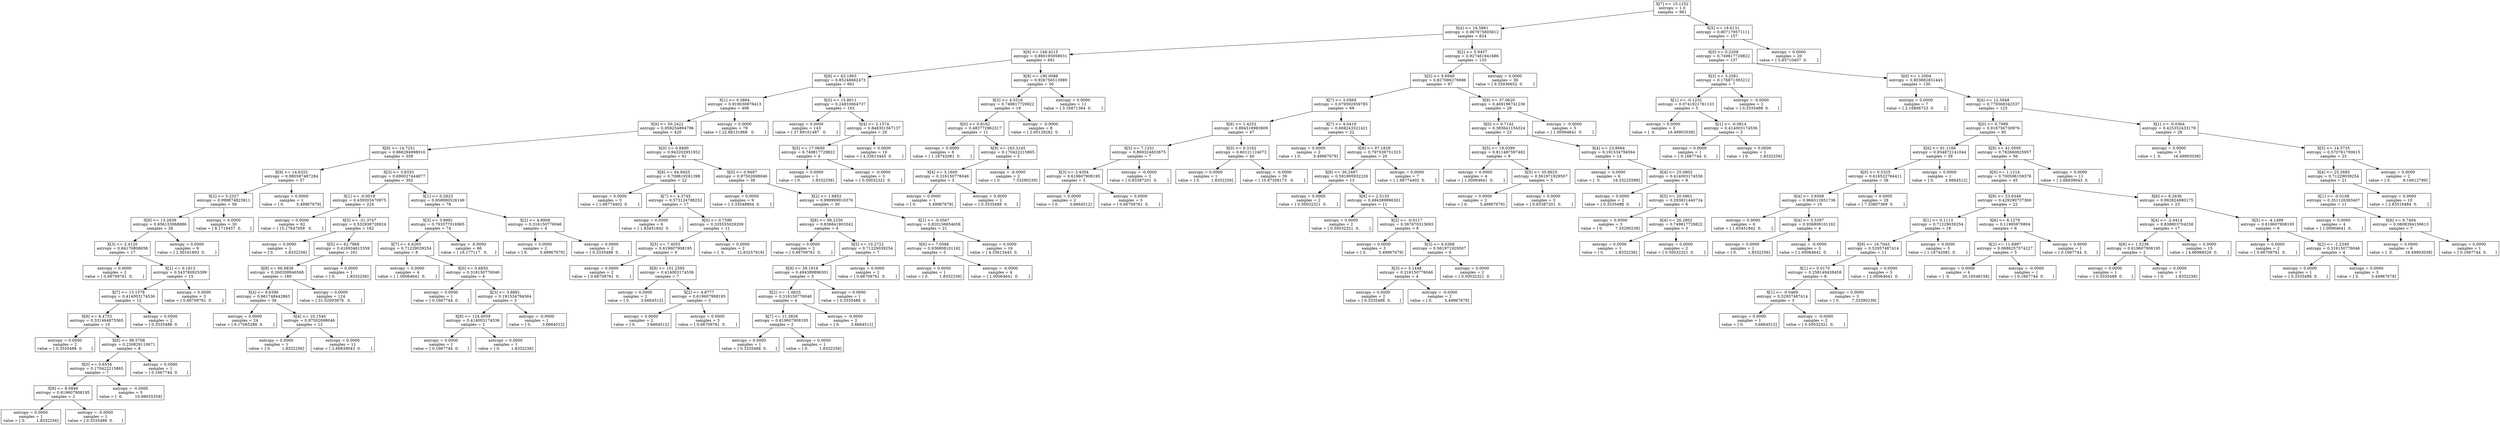 digraph Tree {
0 [label="X[7] <= 15.1252\nentropy = 1.0\nsamples = 981", shape="box"] ;
1 [label="X[4] <= 16.5881\nentropy = 0.967975805612\nsamples = 824", shape="box"] ;
0 -> 1 ;
2 [label="X[9] <= 148.4215\nentropy = 0.890195959031\nsamples = 691", shape="box"] ;
1 -> 2 ;
3 [label="X[9] <= 63.1965\nentropy = 0.85248662473\nsamples = 661", shape="box"] ;
2 -> 3 ;
4 [label="X[1] <= 0.3864\nentropy = 0.919030876413\nsamples = 498", shape="box"] ;
3 -> 4 ;
5 [label="X[9] <= 50.2422\nentropy = 0.958254894796\nsamples = 420", shape="box"] ;
4 -> 5 ;
6 [label="X[9] <= 14.7231\nentropy = 0.866294998916\nsamples = 359", shape="box"] ;
5 -> 6 ;
7 [label="X[9] <= 14.6325\nentropy = 0.980587487284\nsamples = 57", shape="box"] ;
6 -> 7 ;
8 [label="X[2] <= 5.2327\nentropy = 0.999874823611\nsamples = 56", shape="box"] ;
7 -> 8 ;
9 [label="X[9] <= 13.2839\nentropy = 0.856153068886\nsamples = 26", shape="box"] ;
8 -> 9 ;
10 [label="X[3] <= 2.4120\nentropy = 0.64176808658\nsamples = 17", shape="box"] ;
9 -> 10 ;
11 [label="entropy = 0.0000\nsamples = 2\nvalue = [ 0.66709761  0.        ]", shape="box"] ;
10 -> 11 ;
12 [label="X[1] <= 0.1813\nentropy = 0.543780925399\nsamples = 15", shape="box"] ;
10 -> 12 ;
13 [label="X[7] <= 13.1378\nentropy = 0.414003174536\nsamples = 12", shape="box"] ;
12 -> 13 ;
14 [label="X[9] <= 6.4753\nentropy = 0.331464875565\nsamples = 10", shape="box"] ;
13 -> 14 ;
15 [label="entropy = 0.0000\nsamples = 2\nvalue = [ 0.3335488  0.       ]", shape="box"] ;
14 -> 15 ;
16 [label="X[6] <= 98.5708\nentropy = 0.230829110671\nsamples = 8", shape="box"] ;
14 -> 16 ;
17 [label="X[0] <= 0.6554\nentropy = 0.170422215865\nsamples = 7", shape="box"] ;
16 -> 17 ;
18 [label="X[9] <= 8.0849\nentropy = 0.619607908195\nsamples = 2", shape="box"] ;
17 -> 18 ;
19 [label="entropy = 0.0000\nsamples = 1\nvalue = [ 0.         1.8332256]", shape="box"] ;
18 -> 19 ;
20 [label="entropy = -0.0000\nsamples = 1\nvalue = [ 0.3335488  0.       ]", shape="box"] ;
18 -> 20 ;
21 [label="entropy = -0.0000\nsamples = 5\nvalue = [  0.          10.99935359]", shape="box"] ;
17 -> 21 ;
22 [label="entropy = 0.0000\nsamples = 1\nvalue = [ 0.1667744  0.       ]", shape="box"] ;
16 -> 22 ;
23 [label="entropy = 0.0000\nsamples = 2\nvalue = [ 0.3335488  0.       ]", shape="box"] ;
13 -> 23 ;
24 [label="entropy = 0.0000\nsamples = 3\nvalue = [ 0.66709761  0.        ]", shape="box"] ;
12 -> 24 ;
25 [label="entropy = 0.0000\nsamples = 9\nvalue = [ 2.50161603  0.        ]", shape="box"] ;
9 -> 25 ;
26 [label="entropy = 0.0000\nsamples = 30\nvalue = [ 8.1719457  0.       ]", shape="box"] ;
8 -> 26 ;
27 [label="entropy = 0.0000\nsamples = 1\nvalue = [ 0.          5.49967679]", shape="box"] ;
7 -> 27 ;
28 [label="X[3] <= 3.8333\nentropy = 0.690027444877\nsamples = 302", shape="box"] ;
6 -> 28 ;
29 [label="X[1] <= -0.0019\nentropy = 0.439303470975\nsamples = 224", shape="box"] ;
28 -> 29 ;
30 [label="entropy = 0.0000\nsamples = 62\nvalue = [ 15.17647059   0.        ]", shape="box"] ;
29 -> 30 ;
31 [label="X[5] <= -31.3747\nentropy = 0.532938728924\nsamples = 162", shape="box"] ;
29 -> 31 ;
32 [label="entropy = 0.0000\nsamples = 1\nvalue = [ 0.         1.8332256]", shape="box"] ;
31 -> 32 ;
33 [label="X[5] <= 62.7869\nentropy = 0.416934613359\nsamples = 161", shape="box"] ;
31 -> 33 ;
34 [label="X[8] <= 66.6836\nentropy = 0.260208946568\nsamples = 160", shape="box"] ;
33 -> 34 ;
35 [label="X[4] <= 9.6396\nentropy = 0.661748442863\nsamples = 36", shape="box"] ;
34 -> 35 ;
36 [label="entropy = 0.0000\nsamples = 24\nvalue = [ 6.17065288  0.        ]", shape="box"] ;
35 -> 36 ;
37 [label="X[4] <= 10.1540\nentropy = 0.97502698046\nsamples = 12", shape="box"] ;
35 -> 37 ;
38 [label="entropy = 0.0000\nsamples = 1\nvalue = [ 0.         1.8332256]", shape="box"] ;
37 -> 38 ;
39 [label="entropy = 0.0000\nsamples = 11\nvalue = [ 2.66839043  0.        ]", shape="box"] ;
37 -> 39 ;
40 [label="entropy = 0.0000\nsamples = 124\nvalue = [ 31.02003878   0.        ]", shape="box"] ;
34 -> 40 ;
41 [label="entropy = 0.0000\nsamples = 1\nvalue = [ 0.         1.8332256]", shape="box"] ;
33 -> 41 ;
42 [label="X[1] <= 0.2823\nentropy = 0.958980526149\nsamples = 78", shape="box"] ;
28 -> 42 ;
43 [label="X[3] <= 3.8991\nentropy = 0.793377016965\nsamples = 74", shape="box"] ;
42 -> 43 ;
44 [label="X[7] <= 6.6265\nentropy = 0.71229039254\nsamples = 8", shape="box"] ;
43 -> 44 ;
45 [label="entropy = 0.0000\nsamples = 4\nvalue = [ 1.00064641  0.        ]", shape="box"] ;
44 -> 45 ;
46 [label="X[0] <= 0.6850\nentropy = 0.316150776046\nsamples = 4", shape="box"] ;
44 -> 46 ;
47 [label="entropy = 0.0000\nsamples = 1\nvalue = [ 0.1667744  0.       ]", shape="box"] ;
46 -> 47 ;
48 [label="X[3] <= 3.8891\nentropy = 0.191534794564\nsamples = 3", shape="box"] ;
46 -> 48 ;
49 [label="X[8] <= 124.0059\nentropy = 0.414003174536\nsamples = 2", shape="box"] ;
48 -> 49 ;
50 [label="entropy = 0.0000\nsamples = 1\nvalue = [ 0.1667744  0.       ]", shape="box"] ;
49 -> 50 ;
51 [label="entropy = 0.0000\nsamples = 1\nvalue = [ 0.         1.8332256]", shape="box"] ;
49 -> 51 ;
52 [label="entropy = -0.0000\nsamples = 1\nvalue = [ 0.         3.6664512]", shape="box"] ;
48 -> 52 ;
53 [label="entropy = -0.0000\nsamples = 66\nvalue = [ 16.177117   0.      ]", shape="box"] ;
43 -> 53 ;
54 [label="X[2] <= 4.8908\nentropy = 0.316150776046\nsamples = 4", shape="box"] ;
42 -> 54 ;
55 [label="entropy = 0.0000\nsamples = 2\nvalue = [ 0.          5.49967679]", shape="box"] ;
54 -> 55 ;
56 [label="entropy = 0.0000\nsamples = 2\nvalue = [ 0.3335488  0.       ]", shape="box"] ;
54 -> 56 ;
57 [label="X[0] <= 0.8490\nentropy = 0.943202951952\nsamples = 61", shape="box"] ;
5 -> 57 ;
58 [label="X[8] <= 84.9455\nentropy = 0.708619261398\nsamples = 22", shape="box"] ;
57 -> 58 ;
59 [label="entropy = 0.0000\nsamples = 5\nvalue = [ 1.66774402  0.        ]", shape="box"] ;
58 -> 59 ;
60 [label="X[7] <= 4.3745\nentropy = 0.573124788252\nsamples = 17", shape="box"] ;
58 -> 60 ;
61 [label="entropy = 0.0000\nsamples = 6\nvalue = [ 1.83451842  0.        ]", shape="box"] ;
60 -> 61 ;
62 [label="X[0] <= 0.7590\nentropy = 0.335555029209\nsamples = 11", shape="box"] ;
60 -> 62 ;
63 [label="X[5] <= 7.4055\nentropy = 0.619607908195\nsamples = 9", shape="box"] ;
62 -> 63 ;
64 [label="entropy = 0.0000\nsamples = 2\nvalue = [ 0.66709761  0.        ]", shape="box"] ;
63 -> 64 ;
65 [label="X[8] <= 101.2595\nentropy = 0.414003174536\nsamples = 7", shape="box"] ;
63 -> 65 ;
66 [label="entropy = 0.0000\nsamples = 2\nvalue = [ 0.         3.6664512]", shape="box"] ;
65 -> 66 ;
67 [label="X[2] <= 4.8777\nentropy = 0.619607908195\nsamples = 5", shape="box"] ;
65 -> 67 ;
68 [label="entropy = 0.0000\nsamples = 2\nvalue = [ 0.         3.6664512]", shape="box"] ;
67 -> 68 ;
69 [label="entropy = 0.0000\nsamples = 3\nvalue = [ 0.66709761  0.        ]", shape="box"] ;
67 -> 69 ;
70 [label="entropy = 0.0000\nsamples = 2\nvalue = [  0.          12.83257919]", shape="box"] ;
62 -> 70 ;
71 [label="X[0] <= 0.9497\nentropy = 0.97502698046\nsamples = 39", shape="box"] ;
57 -> 71 ;
72 [label="entropy = 0.0000\nsamples = 9\nvalue = [ 3.33548804  0.        ]", shape="box"] ;
71 -> 72 ;
73 [label="X[2] <= 1.6852\nentropy = 0.999999910376\nsamples = 30", shape="box"] ;
71 -> 73 ;
74 [label="X[8] <= 98.2250\nentropy = 0.836841903342\nsamples = 9", shape="box"] ;
73 -> 74 ;
75 [label="entropy = 0.0000\nsamples = 2\nvalue = [ 0.66709761  0.        ]", shape="box"] ;
74 -> 75 ;
76 [label="X[5] <= 10.2722\nentropy = 0.71229039254\nsamples = 7", shape="box"] ;
74 -> 76 ;
77 [label="X[9] <= 59.1916\nentropy = 0.494389896301\nsamples = 5", shape="box"] ;
76 -> 77 ;
78 [label="X[2] <= -1.0625\nentropy = 0.316150776046\nsamples = 4", shape="box"] ;
77 -> 78 ;
79 [label="X[7] <= 11.3826\nentropy = 0.619607908195\nsamples = 2", shape="box"] ;
78 -> 79 ;
80 [label="entropy = 0.0000\nsamples = 1\nvalue = [ 0.3335488  0.       ]", shape="box"] ;
79 -> 80 ;
81 [label="entropy = 0.0000\nsamples = 1\nvalue = [ 0.         1.8332256]", shape="box"] ;
79 -> 81 ;
82 [label="entropy = -0.0000\nsamples = 2\nvalue = [ 0.         3.6664512]", shape="box"] ;
78 -> 82 ;
83 [label="entropy = 0.0000\nsamples = 1\nvalue = [ 0.3335488  0.       ]", shape="box"] ;
77 -> 83 ;
84 [label="entropy = 0.0000\nsamples = 2\nvalue = [ 0.66709761  0.        ]", shape="box"] ;
76 -> 84 ;
85 [label="X[1] <= -0.0567\nentropy = 0.820156854658\nsamples = 21", shape="box"] ;
73 -> 85 ;
86 [label="X[6] <= 7.0588\nentropy = 0.936808101162\nsamples = 5", shape="box"] ;
85 -> 86 ;
87 [label="entropy = 0.0000\nsamples = 1\nvalue = [ 0.         1.8332256]", shape="box"] ;
86 -> 87 ;
88 [label="entropy = -0.0000\nsamples = 4\nvalue = [ 1.00064641  0.        ]", shape="box"] ;
86 -> 88 ;
89 [label="entropy = 0.0000\nsamples = 16\nvalue = [ 4.33613445  0.        ]", shape="box"] ;
85 -> 89 ;
90 [label="entropy = 0.0000\nsamples = 78\nvalue = [ 22.68131868   0.        ]", shape="box"] ;
4 -> 90 ;
91 [label="X[5] <= 15.8011\nentropy = 0.24833664737\nsamples = 163", shape="box"] ;
3 -> 91 ;
92 [label="entropy = 0.0000\nsamples = 143\nvalue = [ 37.69101487   0.        ]", shape="box"] ;
91 -> 92 ;
93 [label="X[4] <= 2.1574\nentropy = 0.848351567137\nsamples = 20", shape="box"] ;
91 -> 93 ;
94 [label="X[5] <= 17.0600\nentropy = 0.749817729822\nsamples = 4", shape="box"] ;
93 -> 94 ;
95 [label="entropy = 0.0000\nsamples = 1\nvalue = [ 0.         1.8332256]", shape="box"] ;
94 -> 95 ;
96 [label="entropy = -0.0000\nsamples = 3\nvalue = [ 0.50032321  0.        ]", shape="box"] ;
94 -> 96 ;
97 [label="entropy = 0.0000\nsamples = 16\nvalue = [ 4.33613445  0.        ]", shape="box"] ;
93 -> 97 ;
98 [label="X[9] <= 190.0088\nentropy = 0.926756513989\nsamples = 30", shape="box"] ;
2 -> 98 ;
99 [label="X[3] <= 4.5316\nentropy = 0.749817729822\nsamples = 19", shape="box"] ;
98 -> 99 ;
100 [label="X[0] <= 0.8162\nentropy = 0.483772962317\nsamples = 11", shape="box"] ;
99 -> 100 ;
101 [label="entropy = 0.0000\nsamples = 6\nvalue = [ 1.16742081  0.        ]", shape="box"] ;
100 -> 101 ;
102 [label="X[9] <= 163.3145\nentropy = 0.170422215865\nsamples = 5", shape="box"] ;
100 -> 102 ;
103 [label="X[4] <= 3.1600\nentropy = 0.316150776046\nsamples = 3", shape="box"] ;
102 -> 103 ;
104 [label="entropy = 0.0000\nsamples = 1\nvalue = [ 0.          5.49967679]", shape="box"] ;
103 -> 104 ;
105 [label="entropy = 0.0000\nsamples = 2\nvalue = [ 0.3335488  0.       ]", shape="box"] ;
103 -> 105 ;
106 [label="entropy = -0.0000\nsamples = 2\nvalue = [ 0.          7.33290239]", shape="box"] ;
102 -> 106 ;
107 [label="entropy = -0.0000\nsamples = 8\nvalue = [ 2.00129282  0.        ]", shape="box"] ;
99 -> 107 ;
108 [label="entropy = 0.0000\nsamples = 11\nvalue = [ 3.16871364  0.        ]", shape="box"] ;
98 -> 108 ;
109 [label="X[2] <= 5.9457\nentropy = 0.927461941686\nsamples = 133", shape="box"] ;
1 -> 109 ;
110 [label="X[5] <= 9.6949\nentropy = 0.827086276986\nsamples = 97", shape="box"] ;
109 -> 110 ;
111 [label="X[7] <= 3.0569\nentropy = 0.979592959785\nsamples = 69", shape="box"] ;
110 -> 111 ;
112 [label="X[6] <= 1.4252\nentropy = 0.894518983909\nsamples = 47", shape="box"] ;
111 -> 112 ;
113 [label="X[5] <= 7.1251\nentropy = 0.869324833675\nsamples = 7", shape="box"] ;
112 -> 113 ;
114 [label="X[3] <= 3.4304\nentropy = 0.619607908195\nsamples = 5", shape="box"] ;
113 -> 114 ;
115 [label="entropy = 0.0000\nsamples = 2\nvalue = [ 0.         3.6664512]", shape="box"] ;
114 -> 115 ;
116 [label="entropy = 0.0000\nsamples = 3\nvalue = [ 0.66709761  0.        ]", shape="box"] ;
114 -> 116 ;
117 [label="entropy = -0.0000\nsamples = 2\nvalue = [ 0.83387201  0.        ]", shape="box"] ;
113 -> 117 ;
118 [label="X[0] <= 0.3162\nentropy = 0.60121124072\nsamples = 40", shape="box"] ;
112 -> 118 ;
119 [label="entropy = 0.0000\nsamples = 1\nvalue = [ 0.         1.8332256]", shape="box"] ;
118 -> 119 ;
120 [label="entropy = -0.0000\nsamples = 39\nvalue = [ 10.67356173   0.        ]", shape="box"] ;
118 -> 120 ;
121 [label="X[7] <= 4.0419\nentropy = 0.669243521421\nsamples = 22", shape="box"] ;
111 -> 121 ;
122 [label="entropy = 0.0000\nsamples = 2\nvalue = [ 0.          5.49967679]", shape="box"] ;
121 -> 122 ;
123 [label="X[8] <= 97.1829\nentropy = 0.797539751323\nsamples = 20", shape="box"] ;
121 -> 123 ;
124 [label="X[8] <= 30.2497\nentropy = 0.591895932226\nsamples = 13", shape="box"] ;
123 -> 124 ;
125 [label="entropy = 0.0000\nsamples = 2\nvalue = [ 0.50032321  0.        ]", shape="box"] ;
124 -> 125 ;
126 [label="X[6] <= 2.5133\nentropy = 0.494389896301\nsamples = 11", shape="box"] ;
124 -> 126 ;
127 [label="entropy = 0.0000\nsamples = 2\nvalue = [ 0.50032321  0.        ]", shape="box"] ;
126 -> 127 ;
128 [label="X[2] <= -0.0117\nentropy = 0.367670313693\nsamples = 9", shape="box"] ;
126 -> 128 ;
129 [label="entropy = 0.0000\nsamples = 3\nvalue = [ 0.          5.49967679]", shape="box"] ;
128 -> 129 ;
130 [label="X[5] <= 6.0368\nentropy = 0.561971929507\nsamples = 6", shape="box"] ;
128 -> 130 ;
131 [label="X[3] <= 3.1448\nentropy = 0.316150776046\nsamples = 4", shape="box"] ;
130 -> 131 ;
132 [label="entropy = 0.0000\nsamples = 2\nvalue = [ 0.3335488  0.       ]", shape="box"] ;
131 -> 132 ;
133 [label="entropy = -0.0000\nsamples = 2\nvalue = [ 0.          5.49967679]", shape="box"] ;
131 -> 133 ;
134 [label="entropy = 0.0000\nsamples = 2\nvalue = [ 0.50032321  0.        ]", shape="box"] ;
130 -> 134 ;
135 [label="entropy = 0.0000\nsamples = 7\nvalue = [ 1.66774402  0.        ]", shape="box"] ;
123 -> 135 ;
136 [label="X[9] <= 37.0620\nentropy = 0.469196741236\nsamples = 28", shape="box"] ;
110 -> 136 ;
137 [label="X[0] <= 0.7142\nentropy = 0.383641154324\nsamples = 23", shape="box"] ;
136 -> 137 ;
138 [label="X[5] <= 19.0399\nentropy = 0.811487597482\nsamples = 9", shape="box"] ;
137 -> 138 ;
139 [label="entropy = 0.0000\nsamples = 4\nvalue = [ 1.00064641  0.        ]", shape="box"] ;
138 -> 139 ;
140 [label="X[5] <= 35.8625\nentropy = 0.561971929507\nsamples = 5", shape="box"] ;
138 -> 140 ;
141 [label="entropy = 0.0000\nsamples = 2\nvalue = [ 0.          5.49967679]", shape="box"] ;
140 -> 141 ;
142 [label="entropy = 0.0000\nsamples = 3\nvalue = [ 0.83387201  0.        ]", shape="box"] ;
140 -> 142 ;
143 [label="X[4] <= 23.8664\nentropy = 0.191534794564\nsamples = 14", shape="box"] ;
137 -> 143 ;
144 [label="entropy = 0.0000\nsamples = 6\nvalue = [  0.          18.33225598]", shape="box"] ;
143 -> 144 ;
145 [label="X[4] <= 25.0802\nentropy = 0.414003174536\nsamples = 8", shape="box"] ;
143 -> 145 ;
146 [label="entropy = 0.0000\nsamples = 2\nvalue = [ 0.3335488  0.       ]", shape="box"] ;
145 -> 146 ;
147 [label="X[5] <= 20.0901\nentropy = 0.293821440734\nsamples = 6", shape="box"] ;
145 -> 147 ;
148 [label="entropy = 0.0000\nsamples = 3\nvalue = [ 0.          7.33290239]", shape="box"] ;
147 -> 148 ;
149 [label="X[4] <= 26.2802\nentropy = 0.749817729822\nsamples = 3", shape="box"] ;
147 -> 149 ;
150 [label="entropy = 0.0000\nsamples = 1\nvalue = [ 0.         1.8332256]", shape="box"] ;
149 -> 150 ;
151 [label="entropy = 0.0000\nsamples = 2\nvalue = [ 0.50032321  0.        ]", shape="box"] ;
149 -> 151 ;
152 [label="entropy = -0.0000\nsamples = 5\nvalue = [ 1.00064641  0.        ]", shape="box"] ;
136 -> 152 ;
153 [label="entropy = 0.0000\nsamples = 36\nvalue = [ 9.33936652  0.        ]", shape="box"] ;
109 -> 153 ;
154 [label="X[5] <= 18.6131\nentropy = 0.807179571111\nsamples = 157", shape="box"] ;
0 -> 154 ;
155 [label="X[0] <= 0.2208\nentropy = 0.749817729822\nsamples = 137", shape="box"] ;
154 -> 155 ;
156 [label="X[3] <= 3.2581\nentropy = 0.176871393212\nsamples = 7", shape="box"] ;
155 -> 156 ;
157 [label="X[1] <= -0.1232\nentropy = 0.0741921761133\nsamples = 5", shape="box"] ;
156 -> 157 ;
158 [label="entropy = 0.0000\nsamples = 3\nvalue = [  0.          16.49903038]", shape="box"] ;
157 -> 158 ;
159 [label="X[1] <= -0.0814\nentropy = 0.414003174536\nsamples = 2", shape="box"] ;
157 -> 159 ;
160 [label="entropy = 0.0000\nsamples = 1\nvalue = [ 0.1667744  0.       ]", shape="box"] ;
159 -> 160 ;
161 [label="entropy = 0.0000\nsamples = 1\nvalue = [ 0.         1.8332256]", shape="box"] ;
159 -> 161 ;
162 [label="entropy = -0.0000\nsamples = 2\nvalue = [ 0.3335488  0.       ]", shape="box"] ;
156 -> 162 ;
163 [label="X[6] <= 1.2004\nentropy = 0.803882851445\nsamples = 130", shape="box"] ;
155 -> 163 ;
164 [label="entropy = 0.0000\nsamples = 7\nvalue = [ 2.16806723  0.        ]", shape="box"] ;
163 -> 164 ;
165 [label="X[4] <= 12.5948\nentropy = 0.779368342537\nsamples = 123", shape="box"] ;
163 -> 165 ;
166 [label="X[0] <= 0.7989\nentropy = 0.916756730976\nsamples = 95", shape="box"] ;
165 -> 166 ;
167 [label="X[6] <= 91.1166\nentropy = 0.934872141044\nsamples = 39", shape="box"] ;
166 -> 167 ;
168 [label="X[0] <= 0.5325\nentropy = 0.616522764411\nsamples = 38", shape="box"] ;
167 -> 168 ;
169 [label="X[4] <= 3.9308\nentropy = 0.966512951736\nsamples = 10", shape="box"] ;
168 -> 169 ;
170 [label="entropy = 0.0000\nsamples = 6\nvalue = [ 1.83451842  0.        ]", shape="box"] ;
169 -> 170 ;
171 [label="X[4] <= 5.5397\nentropy = 0.936808101162\nsamples = 4", shape="box"] ;
169 -> 171 ;
172 [label="entropy = 0.0000\nsamples = 1\nvalue = [ 0.         1.8332256]", shape="box"] ;
171 -> 172 ;
173 [label="entropy = -0.0000\nsamples = 3\nvalue = [ 1.00064641  0.        ]", shape="box"] ;
171 -> 173 ;
174 [label="entropy = 0.0000\nsamples = 28\nvalue = [ 7.33807369  0.        ]", shape="box"] ;
168 -> 174 ;
175 [label="entropy = 0.0000\nsamples = 1\nvalue = [ 0.         3.6664512]", shape="box"] ;
167 -> 175 ;
176 [label="X[9] <= 41.0595\nentropy = 0.782660825957\nsamples = 56", shape="box"] ;
166 -> 176 ;
177 [label="X[0] <= 1.1214\nentropy = 0.700596159376\nsamples = 45", shape="box"] ;
176 -> 177 ;
178 [label="X[9] <= 23.6349\nentropy = 0.429290737369\nsamples = 22", shape="box"] ;
177 -> 178 ;
179 [label="X[1] <= 0.1113\nentropy = 0.71229039254\nsamples = 16", shape="box"] ;
178 -> 179 ;
180 [label="X[9] <= 16.7043\nentropy = 0.52957487414\nsamples = 11", shape="box"] ;
179 -> 180 ;
181 [label="X[1] <= 0.0170\nentropy = 0.258149438458\nsamples = 6", shape="box"] ;
180 -> 181 ;
182 [label="X[1] <= -0.0469\nentropy = 0.52957487414\nsamples = 3", shape="box"] ;
181 -> 182 ;
183 [label="entropy = 0.0000\nsamples = 1\nvalue = [ 0.         3.6664512]", shape="box"] ;
182 -> 183 ;
184 [label="entropy = -0.0000\nsamples = 2\nvalue = [ 0.50032321  0.        ]", shape="box"] ;
182 -> 184 ;
185 [label="entropy = 0.0000\nsamples = 3\nvalue = [ 0.          7.33290239]", shape="box"] ;
181 -> 185 ;
186 [label="entropy = 0.0000\nsamples = 5\nvalue = [ 1.00064641  0.        ]", shape="box"] ;
180 -> 186 ;
187 [label="entropy = 0.0000\nsamples = 5\nvalue = [ 1.16742081  0.        ]", shape="box"] ;
179 -> 187 ;
188 [label="X[6] <= 8.1279\nentropy = 0.11995970804\nsamples = 6", shape="box"] ;
178 -> 188 ;
189 [label="X[2] <= 11.6997\nentropy = 0.0686257574227\nsamples = 5", shape="box"] ;
188 -> 189 ;
190 [label="entropy = 0.0000\nsamples = 4\nvalue = [  0.          20.16548158]", shape="box"] ;
189 -> 190 ;
191 [label="entropy = -0.0000\nsamples = 1\nvalue = [ 0.1667744  0.       ]", shape="box"] ;
189 -> 191 ;
192 [label="entropy = 0.0000\nsamples = 1\nvalue = [ 0.1667744  0.       ]", shape="box"] ;
188 -> 192 ;
193 [label="X[6] <= 6.2636\nentropy = 0.992824880175\nsamples = 23", shape="box"] ;
177 -> 193 ;
194 [label="X[4] <= -2.4414\nentropy = 0.838803704258\nsamples = 17", shape="box"] ;
193 -> 194 ;
195 [label="X[6] <= 1.5236\nentropy = 0.619607908195\nsamples = 2", shape="box"] ;
194 -> 195 ;
196 [label="entropy = 0.0000\nsamples = 1\nvalue = [ 0.3335488  0.       ]", shape="box"] ;
195 -> 196 ;
197 [label="entropy = 0.0000\nsamples = 1\nvalue = [ 0.         1.8332256]", shape="box"] ;
195 -> 197 ;
198 [label="entropy = 0.0000\nsamples = 15\nvalue = [ 4.66968326  0.        ]", shape="box"] ;
194 -> 198 ;
199 [label="X[5] <= -4.1499\nentropy = 0.619607908195\nsamples = 6", shape="box"] ;
193 -> 199 ;
200 [label="entropy = 0.0000\nsamples = 2\nvalue = [ 0.66709761  0.        ]", shape="box"] ;
199 -> 200 ;
201 [label="X[2] <= -1.2349\nentropy = 0.316150776046\nsamples = 4", shape="box"] ;
199 -> 201 ;
202 [label="entropy = 0.0000\nsamples = 1\nvalue = [ 0.3335488  0.       ]", shape="box"] ;
201 -> 202 ;
203 [label="entropy = 0.0000\nsamples = 3\nvalue = [ 0.          5.49967679]", shape="box"] ;
201 -> 203 ;
204 [label="entropy = 0.0000\nsamples = 11\nvalue = [ 2.66839043  0.        ]", shape="box"] ;
176 -> 204 ;
205 [label="X[1] <= -0.0364\nentropy = 0.425352433179\nsamples = 28", shape="box"] ;
165 -> 205 ;
206 [label="entropy = 0.0000\nsamples = 5\nvalue = [  0.          16.49903038]", shape="box"] ;
205 -> 206 ;
207 [label="X[5] <= 14.5735\nentropy = 0.570761700615\nsamples = 23", shape="box"] ;
205 -> 207 ;
208 [label="X[4] <= 25.2685\nentropy = 0.71229039254\nsamples = 21", shape="box"] ;
207 -> 208 ;
209 [label="X[1] <= -0.0108\nentropy = 0.351126383407\nsamples = 11", shape="box"] ;
208 -> 209 ;
210 [label="entropy = 0.0000\nsamples = 4\nvalue = [ 1.00064641  0.        ]", shape="box"] ;
209 -> 210 ;
211 [label="X[6] <= 6.7404\nentropy = 0.0808394159613\nsamples = 7", shape="box"] ;
209 -> 211 ;
212 [label="entropy = 0.0000\nsamples = 6\nvalue = [  0.          16.49903038]", shape="box"] ;
211 -> 212 ;
213 [label="entropy = 0.0000\nsamples = 1\nvalue = [ 0.1667744  0.       ]", shape="box"] ;
211 -> 213 ;
214 [label="entropy = 0.0000\nsamples = 10\nvalue = [ 2.83516484  0.        ]", shape="box"] ;
208 -> 214 ;
215 [label="entropy = 0.0000\nsamples = 2\nvalue = [ 0.          9.16612799]", shape="box"] ;
207 -> 215 ;
216 [label="entropy = 0.0000\nsamples = 20\nvalue = [ 5.83710407  0.        ]", shape="box"] ;
154 -> 216 ;
}